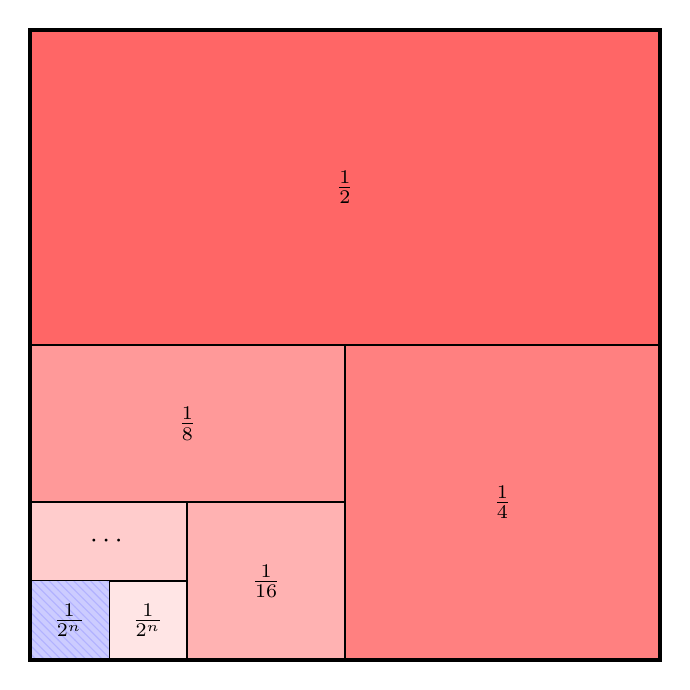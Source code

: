 \begin{tikzpicture}
\usetikzlibrary{patterns}
\fill[fill=red!60,draw=black,thick] (0,4) rectangle ++(8,4);
\node at (4,6) {$\frac12$};

\fill[fill=red!50,draw=black,thick] (4,0) rectangle ++(4,4);
\node at (6,2) {$\frac14$};

\fill[fill=red!40,draw=black,thick] (0,2) rectangle ++(4,2);
\node at (2,3) {$\frac18$};

\fill[fill=red!30,draw=black,thick] (2,0) rectangle ++(2,2);
\node at (3,1) {$\frac{1}{16}$};

\fill[fill=red!20,draw=black,thick] (0,1) rectangle ++(2,1);
\node at (1,1.5) {$\cdots$};

\fill[fill=red!10,draw=black,thick] (1,0) rectangle ++(1,1);
\node at (1.5,0.5) {$\frac{1}{2^{n}}$};




%\fill[pattern=north west lines, pattern color=blue,fill=blue!20,draw=black,thick] (0,0) rectangle ++(1,1);
\fill[fill=blue!20] (0,0) rectangle ++(1,1);
\fill[pattern=north west lines, pattern color=blue!30] (0,0) rectangle ++(1,1);

\node at (0.5,0.5) {$\frac{1}{2^{n}}$};

\draw[ultra thick] (0,0) rectangle ++(8,8);

\end{tikzpicture}